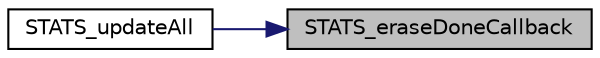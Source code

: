 digraph "STATS_eraseDoneCallback"
{
 // LATEX_PDF_SIZE
  edge [fontname="Helvetica",fontsize="10",labelfontname="Helvetica",labelfontsize="10"];
  node [fontname="Helvetica",fontsize="10",shape=record];
  rankdir="RL";
  Node1 [label="STATS_eraseDoneCallback",height=0.2,width=0.4,color="black", fillcolor="grey75", style="filled", fontcolor="black",tooltip=" "];
  Node1 -> Node2 [dir="back",color="midnightblue",fontsize="10",style="solid"];
  Node2 [label="STATS_updateAll",height=0.2,width=0.4,color="black", fillcolor="white", style="filled",URL="$stats_8h.html#a11d1cf210e15ff93f9a8521ae9aed541",tooltip=" "];
}
